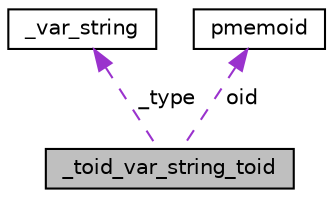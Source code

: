 digraph "_toid_var_string_toid"
{
  edge [fontname="Helvetica",fontsize="10",labelfontname="Helvetica",labelfontsize="10"];
  node [fontname="Helvetica",fontsize="10",shape=record];
  Node1 [label="_toid_var_string_toid",height=0.2,width=0.4,color="black", fillcolor="grey75", style="filled", fontcolor="black"];
  Node2 -> Node1 [dir="back",color="darkorchid3",fontsize="10",style="dashed",label=" _type" ,fontname="Helvetica"];
  Node2 [label="_var_string",height=0.2,width=0.4,color="black", fillcolor="white", style="filled",URL="$struct__var__string.html"];
  Node3 -> Node1 [dir="back",color="darkorchid3",fontsize="10",style="dashed",label=" oid" ,fontname="Helvetica"];
  Node3 [label="pmemoid",height=0.2,width=0.4,color="black", fillcolor="white", style="filled",URL="$structpmemoid.html"];
}
